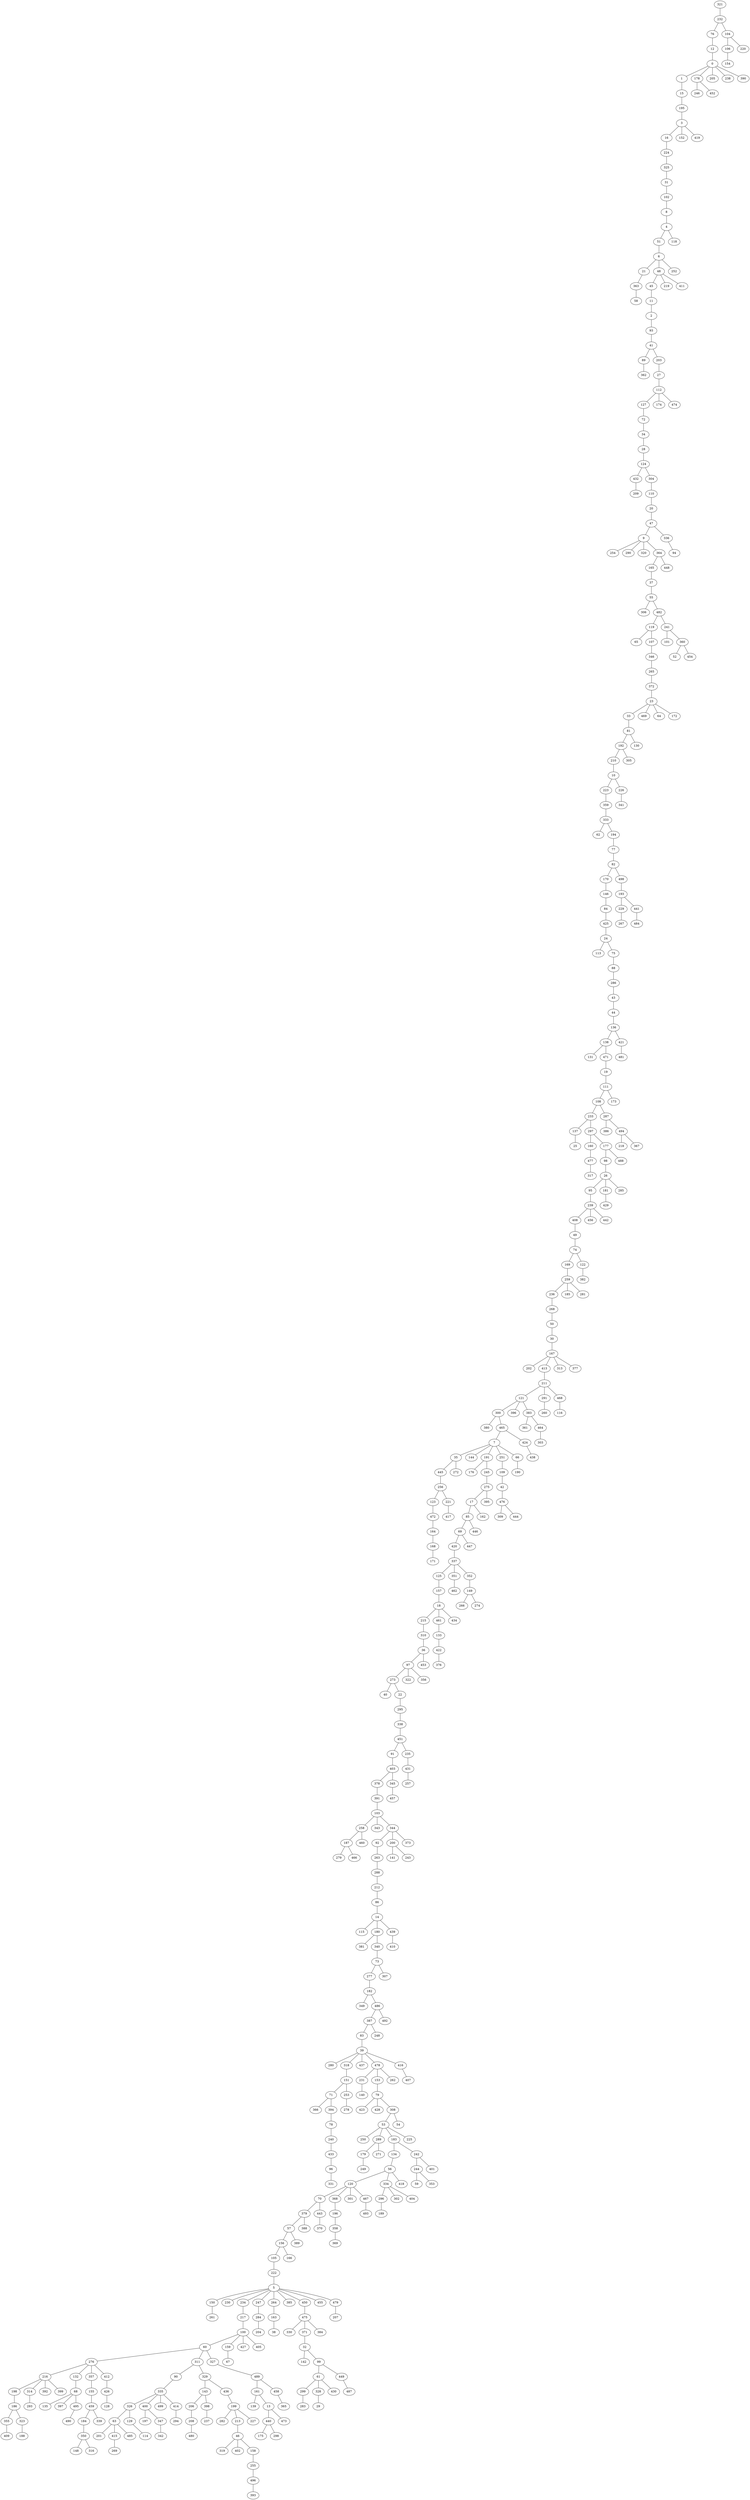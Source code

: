 graph G {
  321;
  232;
  76;
  12;
  0;
  1;
  15;
  195;
  3;
  16;
  224;
  325;
  31;
  102;
  8;
  4;
  51;
  6;
  21;
  363;
  58;
  48;
  45;
  11;
  2;
  93;
  41;
  89;
  362;
  203;
  27;
  112;
  127;
  72;
  34;
  28;
  124;
  432;
  209;
  304;
  110;
  20;
  47;
  9;
  254;
  290;
  320;
  364;
  165;
  37;
  55;
  306;
  482;
  119;
  65;
  107;
  346;
  265;
  372;
  23;
  33;
  81;
  192;
  210;
  10;
  223;
  359;
  333;
  62;
  194;
  77;
  82;
  170;
  146;
  84;
  425;
  24;
  113;
  75;
  88;
  286;
  43;
  44;
  136;
  138;
  131;
  471;
  19;
  111;
  108;
  233;
  137;
  25;
  297;
  160;
  477;
  317;
  177;
  98;
  26;
  95;
  239;
  408;
  49;
  74;
  169;
  259;
  236;
  268;
  50;
  30;
  167;
  202;
  413;
  211;
  121;
  300;
  380;
  465;
  7;
  35;
  445;
  256;
  123;
  472;
  164;
  168;
  171;
  221;
  417;
  272;
  144;
  191;
  176;
  245;
  275;
  17;
  85;
  69;
  420;
  337;
  125;
  157;
  18;
  215;
  310;
  36;
  97;
  273;
  40;
  22;
  295;
  338;
  451;
  91;
  403;
  378;
  391;
  103;
  258;
  187;
  279;
  466;
  460;
  343;
  344;
  92;
  263;
  288;
  212;
  86;
  14;
  115;
  180;
  381;
  340;
  73;
  277;
  182;
  349;
  486;
  387;
  83;
  39;
  280;
  318;
  151;
  71;
  366;
  394;
  78;
  240;
  433;
  96;
  331;
  253;
  278;
  437;
  478;
  231;
  140;
  153;
  79;
  423;
  428;
  308;
  53;
  250;
  289;
  179;
  249;
  271;
  183;
  134;
  56;
  120;
  70;
  379;
  57;
  156;
  105;
  222;
  5;
  150;
  261;
  230;
  234;
  217;
  100;
  60;
  276;
  216;
  198;
  186;
  355;
  409;
  323;
  188;
  314;
  293;
  392;
  399;
  132;
  68;
  135;
  397;
  495;
  490;
  357;
  155;
  459;
  184;
  350;
  148;
  316;
  339;
  412;
  426;
  128;
  311;
  90;
  335;
  326;
  63;
  201;
  415;
  269;
  485;
  129;
  114;
  400;
  197;
  347;
  342;
  499;
  414;
  294;
  329;
  143;
  206;
  208;
  480;
  398;
  237;
  436;
  199;
  282;
  213;
  46;
  319;
  402;
  158;
  255;
  496;
  393;
  227;
  327;
  489;
  161;
  139;
  13;
  440;
  175;
  298;
  473;
  458;
  365;
  159;
  67;
  427;
  405;
  247;
  284;
  204;
  264;
  163;
  38;
  385;
  450;
  475;
  330;
  371;
  32;
  142;
  99;
  61;
  299;
  283;
  328;
  29;
  430;
  449;
  487;
  384;
  455;
  479;
  207;
  166;
  389;
  388;
  443;
  370;
  368;
  196;
  358;
  369;
  301;
  467;
  493;
  334;
  296;
  189;
  302;
  404;
  418;
  242;
  244;
  59;
  353;
  401;
  225;
  54;
  262;
  416;
  407;
  248;
  492;
  307;
  439;
  410;
  200;
  141;
  243;
  373;
  345;
  457;
  235;
  431;
  257;
  322;
  356;
  453;
  461;
  133;
  422;
  376;
  434;
  351;
  462;
  352;
  149;
  266;
  274;
  447;
  446;
  162;
  395;
  251;
  109;
  42;
  476;
  309;
  444;
  66;
  190;
  424;
  438;
  396;
  383;
  361;
  464;
  303;
  291;
  260;
  468;
  116;
  313;
  377;
  185;
  281;
  122;
  382;
  456;
  442;
  181;
  429;
  285;
  488;
  287;
  386;
  494;
  218;
  367;
  173;
  421;
  481;
  498;
  193;
  229;
  267;
  441;
  484;
  226;
  341;
  305;
  130;
  469;
  64;
  172;
  241;
  101;
  360;
  52;
  454;
  448;
  336;
  94;
  174;
  474;
  219;
  411;
  252;
  118;
  152;
  419;
  178;
  246;
  452;
  205;
  238;
  390;
  104;
  106;
  154;
  220;
   321 -- 232;
   232 -- 76;
   76 -- 12;
   12 -- 0;
   0 -- 1;
   1 -- 15;
   15 -- 195;
   195 -- 3;
   3 -- 16;
   16 -- 224;
   224 -- 325;
   325 -- 31;
   31 -- 102;
   102 -- 8;
   8 -- 4;
   4 -- 51;
   51 -- 6;
   6 -- 21;
   21 -- 363;
   363 -- 58;
   6 -- 48;
   48 -- 45;
   45 -- 11;
   11 -- 2;
   2 -- 93;
   93 -- 41;
   41 -- 89;
   89 -- 362;
   41 -- 203;
   203 -- 27;
   27 -- 112;
   112 -- 127;
   127 -- 72;
   72 -- 34;
   34 -- 28;
   28 -- 124;
   124 -- 432;
   432 -- 209;
   124 -- 304;
   304 -- 110;
   110 -- 20;
   20 -- 47;
   47 -- 9;
   9 -- 254;
   9 -- 290;
   9 -- 320;
   9 -- 364;
   364 -- 165;
   165 -- 37;
   37 -- 55;
   55 -- 306;
   55 -- 482;
   482 -- 119;
   119 -- 65;
   119 -- 107;
   107 -- 346;
   346 -- 265;
   265 -- 372;
   372 -- 23;
   23 -- 33;
   33 -- 81;
   81 -- 192;
   192 -- 210;
   210 -- 10;
   10 -- 223;
   223 -- 359;
   359 -- 333;
   333 -- 62;
   333 -- 194;
   194 -- 77;
   77 -- 82;
   82 -- 170;
   170 -- 146;
   146 -- 84;
   84 -- 425;
   425 -- 24;
   24 -- 113;
   24 -- 75;
   75 -- 88;
   88 -- 286;
   286 -- 43;
   43 -- 44;
   44 -- 136;
   136 -- 138;
   138 -- 131;
   138 -- 471;
   471 -- 19;
   19 -- 111;
   111 -- 108;
   108 -- 233;
   233 -- 137;
   137 -- 25;
   233 -- 297;
   297 -- 160;
   160 -- 477;
   477 -- 317;
   297 -- 177;
   177 -- 98;
   98 -- 26;
   26 -- 95;
   95 -- 239;
   239 -- 408;
   408 -- 49;
   49 -- 74;
   74 -- 169;
   169 -- 259;
   259 -- 236;
   236 -- 268;
   268 -- 50;
   50 -- 30;
   30 -- 167;
   167 -- 202;
   167 -- 413;
   413 -- 211;
   211 -- 121;
   121 -- 300;
   300 -- 380;
   300 -- 465;
   465 -- 7;
   7 -- 35;
   35 -- 445;
   445 -- 256;
   256 -- 123;
   123 -- 472;
   472 -- 164;
   164 -- 168;
   168 -- 171;
   256 -- 221;
   221 -- 417;
   35 -- 272;
   7 -- 144;
   7 -- 191;
   191 -- 176;
   191 -- 245;
   245 -- 275;
   275 -- 17;
   17 -- 85;
   85 -- 69;
   69 -- 420;
   420 -- 337;
   337 -- 125;
   125 -- 157;
   157 -- 18;
   18 -- 215;
   215 -- 310;
   310 -- 36;
   36 -- 97;
   97 -- 273;
   273 -- 40;
   273 -- 22;
   22 -- 295;
   295 -- 338;
   338 -- 451;
   451 -- 91;
   91 -- 403;
   403 -- 378;
   378 -- 391;
   391 -- 103;
   103 -- 258;
   258 -- 187;
   187 -- 279;
   187 -- 466;
   258 -- 460;
   103 -- 343;
   103 -- 344;
   344 -- 92;
   92 -- 263;
   263 -- 288;
   288 -- 212;
   212 -- 86;
   86 -- 14;
   14 -- 115;
   14 -- 180;
   180 -- 381;
   180 -- 340;
   340 -- 73;
   73 -- 277;
   277 -- 182;
   182 -- 349;
   182 -- 486;
   486 -- 387;
   387 -- 83;
   83 -- 39;
   39 -- 280;
   39 -- 318;
   318 -- 151;
   151 -- 71;
   71 -- 366;
   71 -- 394;
   394 -- 78;
   78 -- 240;
   240 -- 433;
   433 -- 96;
   96 -- 331;
   151 -- 253;
   253 -- 278;
   39 -- 437;
   39 -- 478;
   478 -- 231;
   231 -- 140;
   478 -- 153;
   153 -- 79;
   79 -- 423;
   79 -- 428;
   79 -- 308;
   308 -- 53;
   53 -- 250;
   53 -- 289;
   289 -- 179;
   179 -- 249;
   289 -- 271;
   53 -- 183;
   183 -- 134;
   134 -- 56;
   56 -- 120;
   120 -- 70;
   70 -- 379;
   379 -- 57;
   57 -- 156;
   156 -- 105;
   105 -- 222;
   222 -- 5;
   5 -- 150;
   150 -- 261;
   5 -- 230;
   5 -- 234;
   234 -- 217;
   217 -- 100;
   100 -- 60;
   60 -- 276;
   276 -- 216;
   216 -- 198;
   198 -- 186;
   186 -- 355;
   355 -- 409;
   186 -- 323;
   323 -- 188;
   216 -- 314;
   314 -- 293;
   216 -- 392;
   216 -- 399;
   276 -- 132;
   132 -- 68;
   68 -- 135;
   68 -- 397;
   68 -- 495;
   495 -- 490;
   276 -- 357;
   357 -- 155;
   155 -- 459;
   459 -- 184;
   184 -- 350;
   350 -- 148;
   350 -- 316;
   459 -- 339;
   276 -- 412;
   412 -- 426;
   426 -- 128;
   60 -- 311;
   311 -- 90;
   90 -- 335;
   335 -- 326;
   326 -- 63;
   63 -- 201;
   63 -- 415;
   415 -- 269;
   63 -- 485;
   326 -- 129;
   129 -- 114;
   335 -- 400;
   400 -- 197;
   400 -- 347;
   347 -- 342;
   335 -- 499;
   335 -- 414;
   414 -- 294;
   311 -- 329;
   329 -- 143;
   143 -- 206;
   206 -- 208;
   208 -- 480;
   143 -- 398;
   398 -- 237;
   329 -- 436;
   436 -- 199;
   199 -- 282;
   199 -- 213;
   213 -- 46;
   46 -- 319;
   46 -- 402;
   46 -- 158;
   158 -- 255;
   255 -- 496;
   496 -- 393;
   199 -- 227;
   60 -- 327;
   327 -- 489;
   489 -- 161;
   161 -- 139;
   161 -- 13;
   13 -- 440;
   440 -- 175;
   440 -- 298;
   13 -- 473;
   489 -- 458;
   458 -- 365;
   100 -- 159;
   159 -- 67;
   100 -- 427;
   100 -- 405;
   5 -- 247;
   247 -- 284;
   284 -- 204;
   5 -- 264;
   264 -- 163;
   163 -- 38;
   5 -- 385;
   5 -- 450;
   450 -- 475;
   475 -- 330;
   475 -- 371;
   371 -- 32;
   32 -- 142;
   32 -- 99;
   99 -- 61;
   61 -- 299;
   299 -- 283;
   61 -- 328;
   328 -- 29;
   61 -- 430;
   99 -- 449;
   449 -- 487;
   475 -- 384;
   5 -- 455;
   5 -- 479;
   479 -- 207;
   156 -- 166;
   57 -- 389;
   379 -- 388;
   70 -- 443;
   443 -- 370;
   120 -- 368;
   368 -- 196;
   196 -- 358;
   358 -- 369;
   120 -- 301;
   120 -- 467;
   467 -- 493;
   56 -- 334;
   334 -- 296;
   296 -- 189;
   334 -- 302;
   334 -- 404;
   56 -- 418;
   183 -- 242;
   242 -- 244;
   244 -- 59;
   244 -- 353;
   242 -- 401;
   53 -- 225;
   308 -- 54;
   478 -- 262;
   39 -- 416;
   416 -- 407;
   387 -- 248;
   486 -- 492;
   73 -- 307;
   14 -- 439;
   439 -- 410;
   344 -- 200;
   200 -- 141;
   200 -- 243;
   344 -- 373;
   403 -- 345;
   345 -- 457;
   451 -- 235;
   235 -- 431;
   431 -- 257;
   97 -- 322;
   97 -- 356;
   36 -- 453;
   18 -- 461;
   461 -- 133;
   133 -- 422;
   422 -- 376;
   18 -- 434;
   337 -- 351;
   351 -- 462;
   337 -- 352;
   352 -- 149;
   149 -- 266;
   149 -- 274;
   69 -- 447;
   85 -- 446;
   17 -- 162;
   275 -- 395;
   7 -- 251;
   251 -- 109;
   109 -- 42;
   42 -- 476;
   476 -- 309;
   476 -- 444;
   7 -- 66;
   66 -- 190;
   465 -- 424;
   424 -- 438;
   121 -- 396;
   121 -- 383;
   383 -- 361;
   383 -- 464;
   464 -- 303;
   211 -- 291;
   291 -- 260;
   211 -- 468;
   468 -- 116;
   167 -- 313;
   167 -- 377;
   259 -- 185;
   259 -- 281;
   74 -- 122;
   122 -- 382;
   239 -- 456;
   239 -- 442;
   26 -- 181;
   181 -- 429;
   26 -- 285;
   177 -- 488;
   108 -- 287;
   287 -- 386;
   287 -- 494;
   494 -- 218;
   494 -- 367;
   111 -- 173;
   136 -- 421;
   421 -- 481;
   82 -- 498;
   498 -- 193;
   193 -- 229;
   229 -- 267;
   193 -- 441;
   441 -- 484;
   10 -- 226;
   226 -- 341;
   192 -- 305;
   81 -- 130;
   23 -- 469;
   23 -- 64;
   23 -- 172;
   482 -- 241;
   241 -- 101;
   241 -- 360;
   360 -- 52;
   360 -- 454;
   364 -- 448;
   47 -- 336;
   336 -- 94;
   112 -- 174;
   112 -- 474;
   48 -- 219;
   48 -- 411;
   6 -- 252;
   4 -- 118;
   3 -- 152;
   3 -- 419;
   0 -- 178;
   178 -- 246;
   178 -- 452;
   0 -- 205;
   0 -- 238;
   0 -- 390;
   232 -- 104;
   104 -- 106;
   106 -- 154;
   104 -- 220;
}
